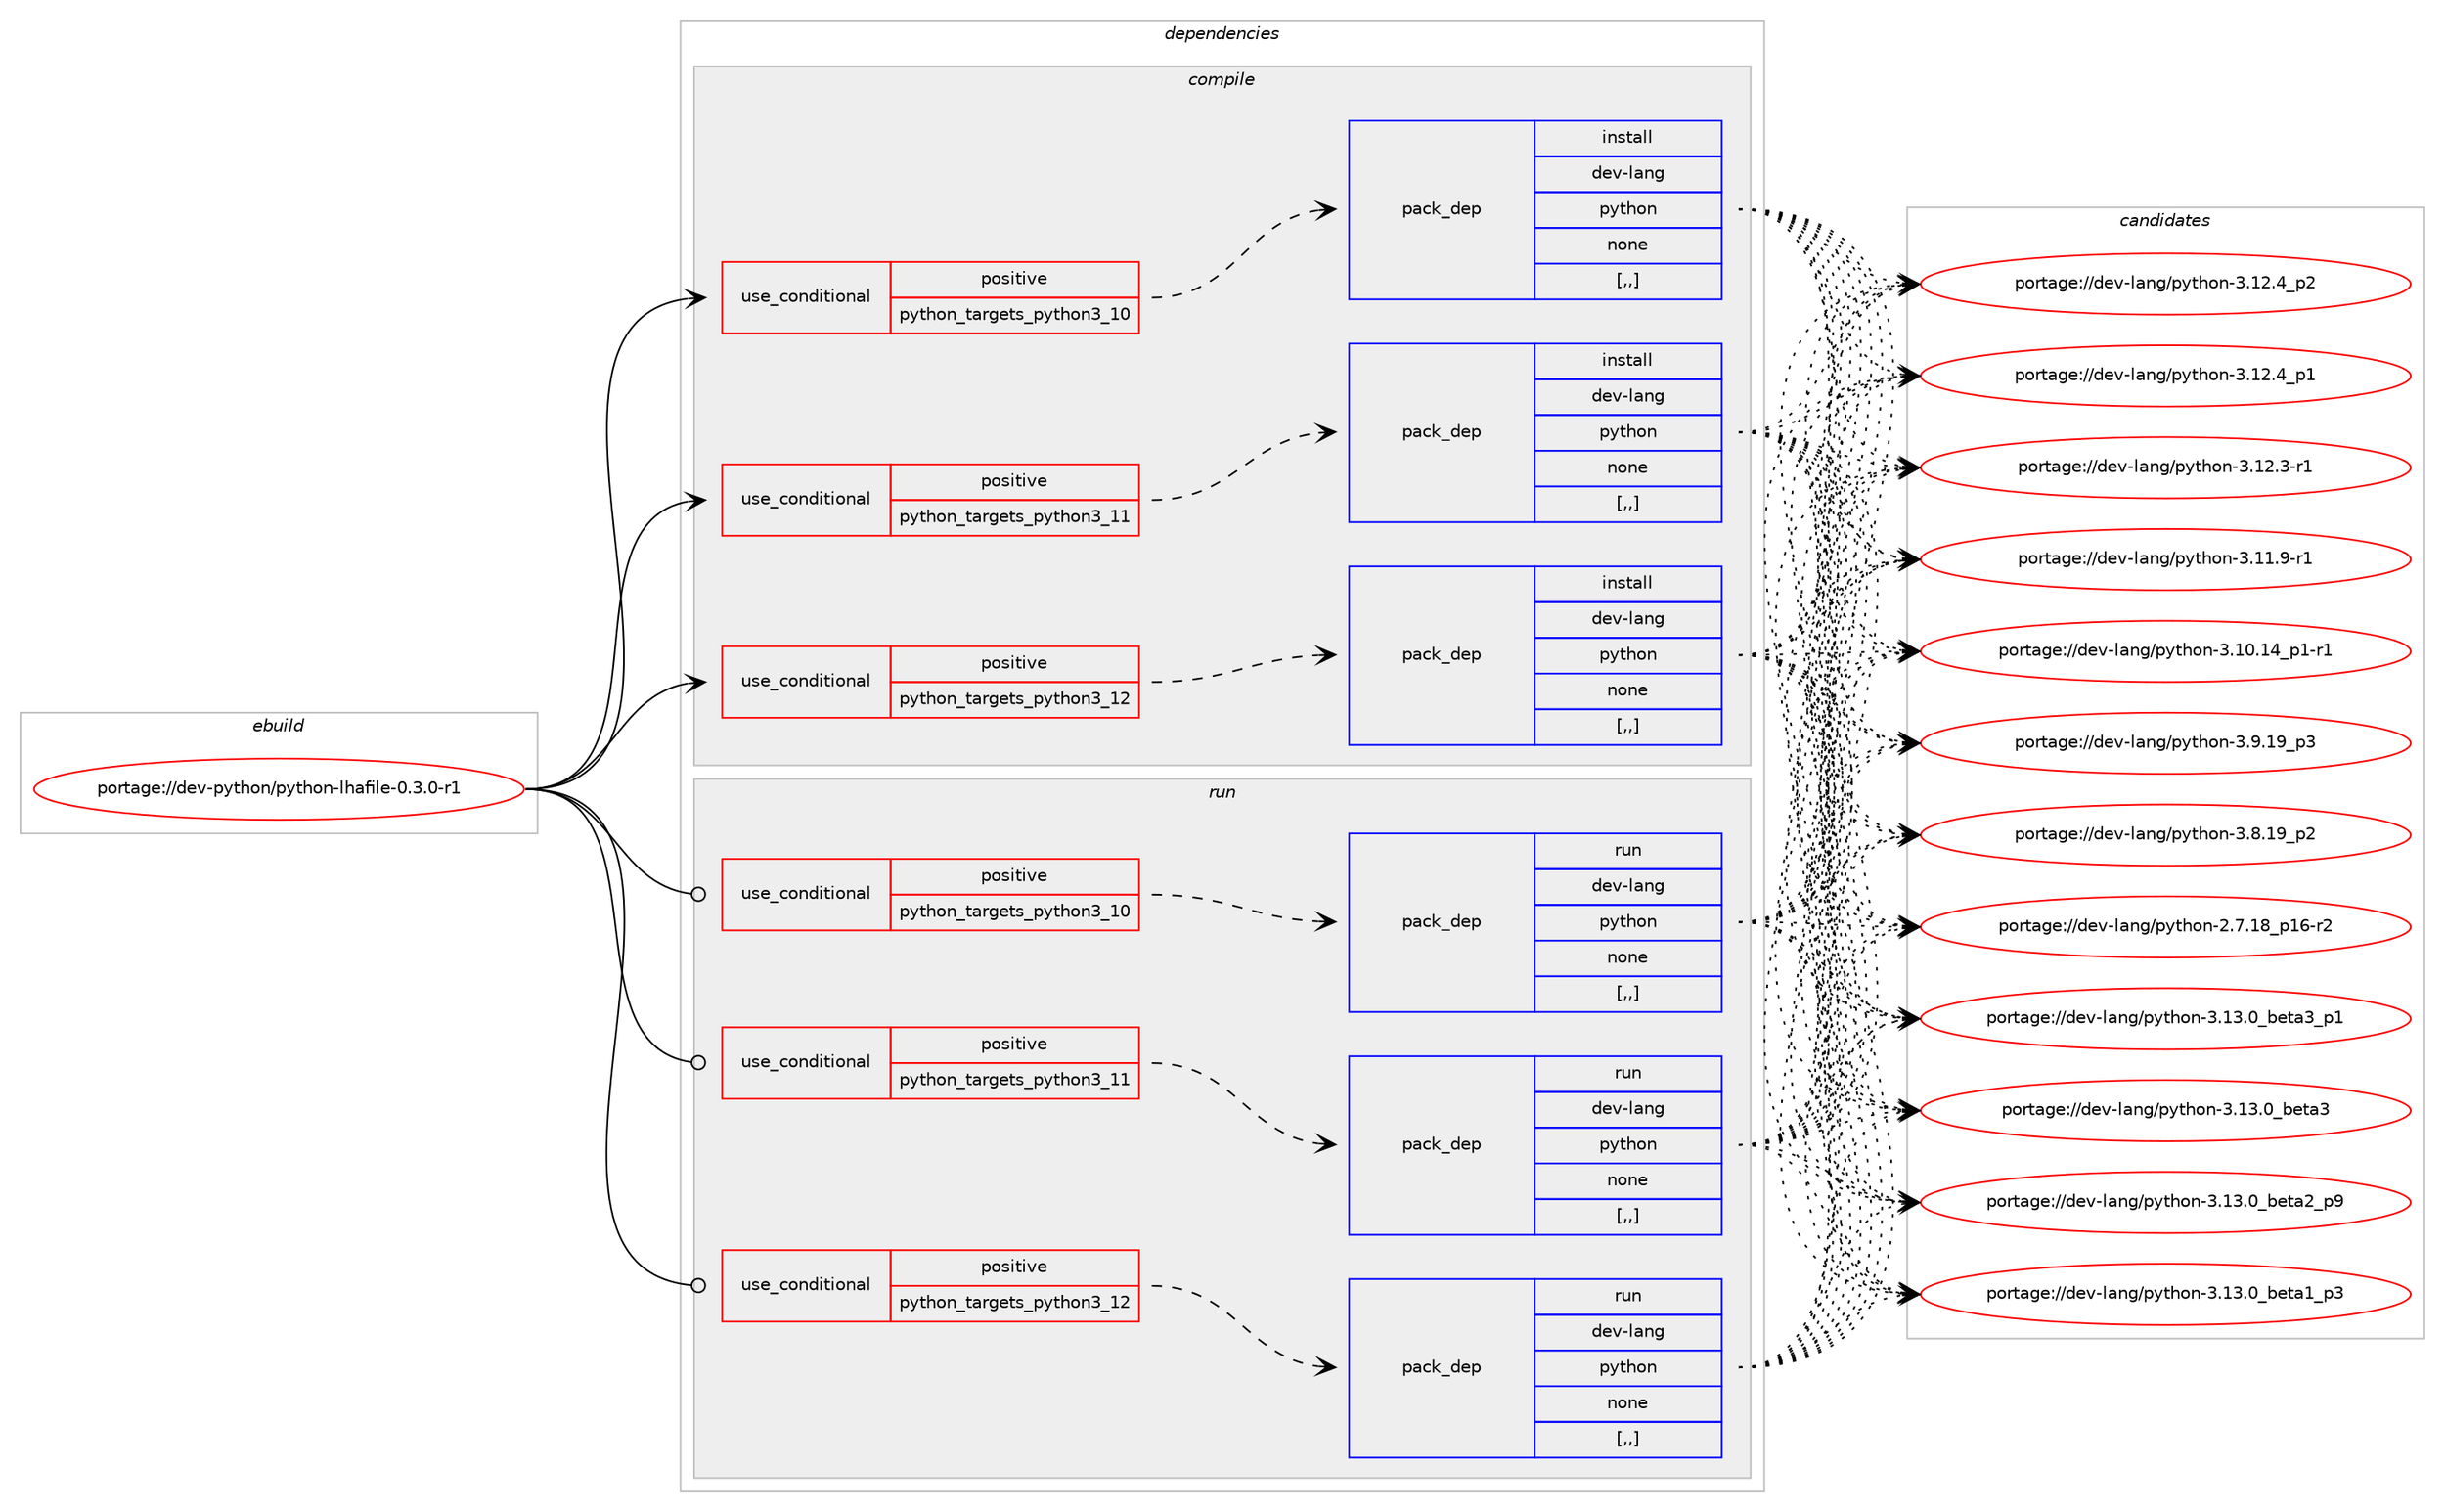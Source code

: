 digraph prolog {

# *************
# Graph options
# *************

newrank=true;
concentrate=true;
compound=true;
graph [rankdir=LR,fontname=Helvetica,fontsize=10,ranksep=1.5];#, ranksep=2.5, nodesep=0.2];
edge  [arrowhead=vee];
node  [fontname=Helvetica,fontsize=10];

# **********
# The ebuild
# **********

subgraph cluster_leftcol {
color=gray;
rank=same;
label=<<i>ebuild</i>>;
id [label="portage://dev-python/python-lhafile-0.3.0-r1", color=red, width=4, href="../dev-python/python-lhafile-0.3.0-r1.svg"];
}

# ****************
# The dependencies
# ****************

subgraph cluster_midcol {
color=gray;
label=<<i>dependencies</i>>;
subgraph cluster_compile {
fillcolor="#eeeeee";
style=filled;
label=<<i>compile</i>>;
subgraph cond37920 {
dependency159010 [label=<<TABLE BORDER="0" CELLBORDER="1" CELLSPACING="0" CELLPADDING="4"><TR><TD ROWSPAN="3" CELLPADDING="10">use_conditional</TD></TR><TR><TD>positive</TD></TR><TR><TD>python_targets_python3_10</TD></TR></TABLE>>, shape=none, color=red];
subgraph pack119832 {
dependency159011 [label=<<TABLE BORDER="0" CELLBORDER="1" CELLSPACING="0" CELLPADDING="4" WIDTH="220"><TR><TD ROWSPAN="6" CELLPADDING="30">pack_dep</TD></TR><TR><TD WIDTH="110">install</TD></TR><TR><TD>dev-lang</TD></TR><TR><TD>python</TD></TR><TR><TD>none</TD></TR><TR><TD>[,,]</TD></TR></TABLE>>, shape=none, color=blue];
}
dependency159010:e -> dependency159011:w [weight=20,style="dashed",arrowhead="vee"];
}
id:e -> dependency159010:w [weight=20,style="solid",arrowhead="vee"];
subgraph cond37921 {
dependency159012 [label=<<TABLE BORDER="0" CELLBORDER="1" CELLSPACING="0" CELLPADDING="4"><TR><TD ROWSPAN="3" CELLPADDING="10">use_conditional</TD></TR><TR><TD>positive</TD></TR><TR><TD>python_targets_python3_11</TD></TR></TABLE>>, shape=none, color=red];
subgraph pack119833 {
dependency159013 [label=<<TABLE BORDER="0" CELLBORDER="1" CELLSPACING="0" CELLPADDING="4" WIDTH="220"><TR><TD ROWSPAN="6" CELLPADDING="30">pack_dep</TD></TR><TR><TD WIDTH="110">install</TD></TR><TR><TD>dev-lang</TD></TR><TR><TD>python</TD></TR><TR><TD>none</TD></TR><TR><TD>[,,]</TD></TR></TABLE>>, shape=none, color=blue];
}
dependency159012:e -> dependency159013:w [weight=20,style="dashed",arrowhead="vee"];
}
id:e -> dependency159012:w [weight=20,style="solid",arrowhead="vee"];
subgraph cond37922 {
dependency159014 [label=<<TABLE BORDER="0" CELLBORDER="1" CELLSPACING="0" CELLPADDING="4"><TR><TD ROWSPAN="3" CELLPADDING="10">use_conditional</TD></TR><TR><TD>positive</TD></TR><TR><TD>python_targets_python3_12</TD></TR></TABLE>>, shape=none, color=red];
subgraph pack119834 {
dependency159015 [label=<<TABLE BORDER="0" CELLBORDER="1" CELLSPACING="0" CELLPADDING="4" WIDTH="220"><TR><TD ROWSPAN="6" CELLPADDING="30">pack_dep</TD></TR><TR><TD WIDTH="110">install</TD></TR><TR><TD>dev-lang</TD></TR><TR><TD>python</TD></TR><TR><TD>none</TD></TR><TR><TD>[,,]</TD></TR></TABLE>>, shape=none, color=blue];
}
dependency159014:e -> dependency159015:w [weight=20,style="dashed",arrowhead="vee"];
}
id:e -> dependency159014:w [weight=20,style="solid",arrowhead="vee"];
}
subgraph cluster_compileandrun {
fillcolor="#eeeeee";
style=filled;
label=<<i>compile and run</i>>;
}
subgraph cluster_run {
fillcolor="#eeeeee";
style=filled;
label=<<i>run</i>>;
subgraph cond37923 {
dependency159016 [label=<<TABLE BORDER="0" CELLBORDER="1" CELLSPACING="0" CELLPADDING="4"><TR><TD ROWSPAN="3" CELLPADDING="10">use_conditional</TD></TR><TR><TD>positive</TD></TR><TR><TD>python_targets_python3_10</TD></TR></TABLE>>, shape=none, color=red];
subgraph pack119835 {
dependency159017 [label=<<TABLE BORDER="0" CELLBORDER="1" CELLSPACING="0" CELLPADDING="4" WIDTH="220"><TR><TD ROWSPAN="6" CELLPADDING="30">pack_dep</TD></TR><TR><TD WIDTH="110">run</TD></TR><TR><TD>dev-lang</TD></TR><TR><TD>python</TD></TR><TR><TD>none</TD></TR><TR><TD>[,,]</TD></TR></TABLE>>, shape=none, color=blue];
}
dependency159016:e -> dependency159017:w [weight=20,style="dashed",arrowhead="vee"];
}
id:e -> dependency159016:w [weight=20,style="solid",arrowhead="odot"];
subgraph cond37924 {
dependency159018 [label=<<TABLE BORDER="0" CELLBORDER="1" CELLSPACING="0" CELLPADDING="4"><TR><TD ROWSPAN="3" CELLPADDING="10">use_conditional</TD></TR><TR><TD>positive</TD></TR><TR><TD>python_targets_python3_11</TD></TR></TABLE>>, shape=none, color=red];
subgraph pack119836 {
dependency159019 [label=<<TABLE BORDER="0" CELLBORDER="1" CELLSPACING="0" CELLPADDING="4" WIDTH="220"><TR><TD ROWSPAN="6" CELLPADDING="30">pack_dep</TD></TR><TR><TD WIDTH="110">run</TD></TR><TR><TD>dev-lang</TD></TR><TR><TD>python</TD></TR><TR><TD>none</TD></TR><TR><TD>[,,]</TD></TR></TABLE>>, shape=none, color=blue];
}
dependency159018:e -> dependency159019:w [weight=20,style="dashed",arrowhead="vee"];
}
id:e -> dependency159018:w [weight=20,style="solid",arrowhead="odot"];
subgraph cond37925 {
dependency159020 [label=<<TABLE BORDER="0" CELLBORDER="1" CELLSPACING="0" CELLPADDING="4"><TR><TD ROWSPAN="3" CELLPADDING="10">use_conditional</TD></TR><TR><TD>positive</TD></TR><TR><TD>python_targets_python3_12</TD></TR></TABLE>>, shape=none, color=red];
subgraph pack119837 {
dependency159021 [label=<<TABLE BORDER="0" CELLBORDER="1" CELLSPACING="0" CELLPADDING="4" WIDTH="220"><TR><TD ROWSPAN="6" CELLPADDING="30">pack_dep</TD></TR><TR><TD WIDTH="110">run</TD></TR><TR><TD>dev-lang</TD></TR><TR><TD>python</TD></TR><TR><TD>none</TD></TR><TR><TD>[,,]</TD></TR></TABLE>>, shape=none, color=blue];
}
dependency159020:e -> dependency159021:w [weight=20,style="dashed",arrowhead="vee"];
}
id:e -> dependency159020:w [weight=20,style="solid",arrowhead="odot"];
}
}

# **************
# The candidates
# **************

subgraph cluster_choices {
rank=same;
color=gray;
label=<<i>candidates</i>>;

subgraph choice119832 {
color=black;
nodesep=1;
choice10010111845108971101034711212111610411111045514649514648959810111697519511249 [label="portage://dev-lang/python-3.13.0_beta3_p1", color=red, width=4,href="../dev-lang/python-3.13.0_beta3_p1.svg"];
choice1001011184510897110103471121211161041111104551464951464895981011169751 [label="portage://dev-lang/python-3.13.0_beta3", color=red, width=4,href="../dev-lang/python-3.13.0_beta3.svg"];
choice10010111845108971101034711212111610411111045514649514648959810111697509511257 [label="portage://dev-lang/python-3.13.0_beta2_p9", color=red, width=4,href="../dev-lang/python-3.13.0_beta2_p9.svg"];
choice10010111845108971101034711212111610411111045514649514648959810111697499511251 [label="portage://dev-lang/python-3.13.0_beta1_p3", color=red, width=4,href="../dev-lang/python-3.13.0_beta1_p3.svg"];
choice100101118451089711010347112121116104111110455146495046529511250 [label="portage://dev-lang/python-3.12.4_p2", color=red, width=4,href="../dev-lang/python-3.12.4_p2.svg"];
choice100101118451089711010347112121116104111110455146495046529511249 [label="portage://dev-lang/python-3.12.4_p1", color=red, width=4,href="../dev-lang/python-3.12.4_p1.svg"];
choice100101118451089711010347112121116104111110455146495046514511449 [label="portage://dev-lang/python-3.12.3-r1", color=red, width=4,href="../dev-lang/python-3.12.3-r1.svg"];
choice100101118451089711010347112121116104111110455146494946574511449 [label="portage://dev-lang/python-3.11.9-r1", color=red, width=4,href="../dev-lang/python-3.11.9-r1.svg"];
choice100101118451089711010347112121116104111110455146494846495295112494511449 [label="portage://dev-lang/python-3.10.14_p1-r1", color=red, width=4,href="../dev-lang/python-3.10.14_p1-r1.svg"];
choice100101118451089711010347112121116104111110455146574649579511251 [label="portage://dev-lang/python-3.9.19_p3", color=red, width=4,href="../dev-lang/python-3.9.19_p3.svg"];
choice100101118451089711010347112121116104111110455146564649579511250 [label="portage://dev-lang/python-3.8.19_p2", color=red, width=4,href="../dev-lang/python-3.8.19_p2.svg"];
choice100101118451089711010347112121116104111110455046554649569511249544511450 [label="portage://dev-lang/python-2.7.18_p16-r2", color=red, width=4,href="../dev-lang/python-2.7.18_p16-r2.svg"];
dependency159011:e -> choice10010111845108971101034711212111610411111045514649514648959810111697519511249:w [style=dotted,weight="100"];
dependency159011:e -> choice1001011184510897110103471121211161041111104551464951464895981011169751:w [style=dotted,weight="100"];
dependency159011:e -> choice10010111845108971101034711212111610411111045514649514648959810111697509511257:w [style=dotted,weight="100"];
dependency159011:e -> choice10010111845108971101034711212111610411111045514649514648959810111697499511251:w [style=dotted,weight="100"];
dependency159011:e -> choice100101118451089711010347112121116104111110455146495046529511250:w [style=dotted,weight="100"];
dependency159011:e -> choice100101118451089711010347112121116104111110455146495046529511249:w [style=dotted,weight="100"];
dependency159011:e -> choice100101118451089711010347112121116104111110455146495046514511449:w [style=dotted,weight="100"];
dependency159011:e -> choice100101118451089711010347112121116104111110455146494946574511449:w [style=dotted,weight="100"];
dependency159011:e -> choice100101118451089711010347112121116104111110455146494846495295112494511449:w [style=dotted,weight="100"];
dependency159011:e -> choice100101118451089711010347112121116104111110455146574649579511251:w [style=dotted,weight="100"];
dependency159011:e -> choice100101118451089711010347112121116104111110455146564649579511250:w [style=dotted,weight="100"];
dependency159011:e -> choice100101118451089711010347112121116104111110455046554649569511249544511450:w [style=dotted,weight="100"];
}
subgraph choice119833 {
color=black;
nodesep=1;
choice10010111845108971101034711212111610411111045514649514648959810111697519511249 [label="portage://dev-lang/python-3.13.0_beta3_p1", color=red, width=4,href="../dev-lang/python-3.13.0_beta3_p1.svg"];
choice1001011184510897110103471121211161041111104551464951464895981011169751 [label="portage://dev-lang/python-3.13.0_beta3", color=red, width=4,href="../dev-lang/python-3.13.0_beta3.svg"];
choice10010111845108971101034711212111610411111045514649514648959810111697509511257 [label="portage://dev-lang/python-3.13.0_beta2_p9", color=red, width=4,href="../dev-lang/python-3.13.0_beta2_p9.svg"];
choice10010111845108971101034711212111610411111045514649514648959810111697499511251 [label="portage://dev-lang/python-3.13.0_beta1_p3", color=red, width=4,href="../dev-lang/python-3.13.0_beta1_p3.svg"];
choice100101118451089711010347112121116104111110455146495046529511250 [label="portage://dev-lang/python-3.12.4_p2", color=red, width=4,href="../dev-lang/python-3.12.4_p2.svg"];
choice100101118451089711010347112121116104111110455146495046529511249 [label="portage://dev-lang/python-3.12.4_p1", color=red, width=4,href="../dev-lang/python-3.12.4_p1.svg"];
choice100101118451089711010347112121116104111110455146495046514511449 [label="portage://dev-lang/python-3.12.3-r1", color=red, width=4,href="../dev-lang/python-3.12.3-r1.svg"];
choice100101118451089711010347112121116104111110455146494946574511449 [label="portage://dev-lang/python-3.11.9-r1", color=red, width=4,href="../dev-lang/python-3.11.9-r1.svg"];
choice100101118451089711010347112121116104111110455146494846495295112494511449 [label="portage://dev-lang/python-3.10.14_p1-r1", color=red, width=4,href="../dev-lang/python-3.10.14_p1-r1.svg"];
choice100101118451089711010347112121116104111110455146574649579511251 [label="portage://dev-lang/python-3.9.19_p3", color=red, width=4,href="../dev-lang/python-3.9.19_p3.svg"];
choice100101118451089711010347112121116104111110455146564649579511250 [label="portage://dev-lang/python-3.8.19_p2", color=red, width=4,href="../dev-lang/python-3.8.19_p2.svg"];
choice100101118451089711010347112121116104111110455046554649569511249544511450 [label="portage://dev-lang/python-2.7.18_p16-r2", color=red, width=4,href="../dev-lang/python-2.7.18_p16-r2.svg"];
dependency159013:e -> choice10010111845108971101034711212111610411111045514649514648959810111697519511249:w [style=dotted,weight="100"];
dependency159013:e -> choice1001011184510897110103471121211161041111104551464951464895981011169751:w [style=dotted,weight="100"];
dependency159013:e -> choice10010111845108971101034711212111610411111045514649514648959810111697509511257:w [style=dotted,weight="100"];
dependency159013:e -> choice10010111845108971101034711212111610411111045514649514648959810111697499511251:w [style=dotted,weight="100"];
dependency159013:e -> choice100101118451089711010347112121116104111110455146495046529511250:w [style=dotted,weight="100"];
dependency159013:e -> choice100101118451089711010347112121116104111110455146495046529511249:w [style=dotted,weight="100"];
dependency159013:e -> choice100101118451089711010347112121116104111110455146495046514511449:w [style=dotted,weight="100"];
dependency159013:e -> choice100101118451089711010347112121116104111110455146494946574511449:w [style=dotted,weight="100"];
dependency159013:e -> choice100101118451089711010347112121116104111110455146494846495295112494511449:w [style=dotted,weight="100"];
dependency159013:e -> choice100101118451089711010347112121116104111110455146574649579511251:w [style=dotted,weight="100"];
dependency159013:e -> choice100101118451089711010347112121116104111110455146564649579511250:w [style=dotted,weight="100"];
dependency159013:e -> choice100101118451089711010347112121116104111110455046554649569511249544511450:w [style=dotted,weight="100"];
}
subgraph choice119834 {
color=black;
nodesep=1;
choice10010111845108971101034711212111610411111045514649514648959810111697519511249 [label="portage://dev-lang/python-3.13.0_beta3_p1", color=red, width=4,href="../dev-lang/python-3.13.0_beta3_p1.svg"];
choice1001011184510897110103471121211161041111104551464951464895981011169751 [label="portage://dev-lang/python-3.13.0_beta3", color=red, width=4,href="../dev-lang/python-3.13.0_beta3.svg"];
choice10010111845108971101034711212111610411111045514649514648959810111697509511257 [label="portage://dev-lang/python-3.13.0_beta2_p9", color=red, width=4,href="../dev-lang/python-3.13.0_beta2_p9.svg"];
choice10010111845108971101034711212111610411111045514649514648959810111697499511251 [label="portage://dev-lang/python-3.13.0_beta1_p3", color=red, width=4,href="../dev-lang/python-3.13.0_beta1_p3.svg"];
choice100101118451089711010347112121116104111110455146495046529511250 [label="portage://dev-lang/python-3.12.4_p2", color=red, width=4,href="../dev-lang/python-3.12.4_p2.svg"];
choice100101118451089711010347112121116104111110455146495046529511249 [label="portage://dev-lang/python-3.12.4_p1", color=red, width=4,href="../dev-lang/python-3.12.4_p1.svg"];
choice100101118451089711010347112121116104111110455146495046514511449 [label="portage://dev-lang/python-3.12.3-r1", color=red, width=4,href="../dev-lang/python-3.12.3-r1.svg"];
choice100101118451089711010347112121116104111110455146494946574511449 [label="portage://dev-lang/python-3.11.9-r1", color=red, width=4,href="../dev-lang/python-3.11.9-r1.svg"];
choice100101118451089711010347112121116104111110455146494846495295112494511449 [label="portage://dev-lang/python-3.10.14_p1-r1", color=red, width=4,href="../dev-lang/python-3.10.14_p1-r1.svg"];
choice100101118451089711010347112121116104111110455146574649579511251 [label="portage://dev-lang/python-3.9.19_p3", color=red, width=4,href="../dev-lang/python-3.9.19_p3.svg"];
choice100101118451089711010347112121116104111110455146564649579511250 [label="portage://dev-lang/python-3.8.19_p2", color=red, width=4,href="../dev-lang/python-3.8.19_p2.svg"];
choice100101118451089711010347112121116104111110455046554649569511249544511450 [label="portage://dev-lang/python-2.7.18_p16-r2", color=red, width=4,href="../dev-lang/python-2.7.18_p16-r2.svg"];
dependency159015:e -> choice10010111845108971101034711212111610411111045514649514648959810111697519511249:w [style=dotted,weight="100"];
dependency159015:e -> choice1001011184510897110103471121211161041111104551464951464895981011169751:w [style=dotted,weight="100"];
dependency159015:e -> choice10010111845108971101034711212111610411111045514649514648959810111697509511257:w [style=dotted,weight="100"];
dependency159015:e -> choice10010111845108971101034711212111610411111045514649514648959810111697499511251:w [style=dotted,weight="100"];
dependency159015:e -> choice100101118451089711010347112121116104111110455146495046529511250:w [style=dotted,weight="100"];
dependency159015:e -> choice100101118451089711010347112121116104111110455146495046529511249:w [style=dotted,weight="100"];
dependency159015:e -> choice100101118451089711010347112121116104111110455146495046514511449:w [style=dotted,weight="100"];
dependency159015:e -> choice100101118451089711010347112121116104111110455146494946574511449:w [style=dotted,weight="100"];
dependency159015:e -> choice100101118451089711010347112121116104111110455146494846495295112494511449:w [style=dotted,weight="100"];
dependency159015:e -> choice100101118451089711010347112121116104111110455146574649579511251:w [style=dotted,weight="100"];
dependency159015:e -> choice100101118451089711010347112121116104111110455146564649579511250:w [style=dotted,weight="100"];
dependency159015:e -> choice100101118451089711010347112121116104111110455046554649569511249544511450:w [style=dotted,weight="100"];
}
subgraph choice119835 {
color=black;
nodesep=1;
choice10010111845108971101034711212111610411111045514649514648959810111697519511249 [label="portage://dev-lang/python-3.13.0_beta3_p1", color=red, width=4,href="../dev-lang/python-3.13.0_beta3_p1.svg"];
choice1001011184510897110103471121211161041111104551464951464895981011169751 [label="portage://dev-lang/python-3.13.0_beta3", color=red, width=4,href="../dev-lang/python-3.13.0_beta3.svg"];
choice10010111845108971101034711212111610411111045514649514648959810111697509511257 [label="portage://dev-lang/python-3.13.0_beta2_p9", color=red, width=4,href="../dev-lang/python-3.13.0_beta2_p9.svg"];
choice10010111845108971101034711212111610411111045514649514648959810111697499511251 [label="portage://dev-lang/python-3.13.0_beta1_p3", color=red, width=4,href="../dev-lang/python-3.13.0_beta1_p3.svg"];
choice100101118451089711010347112121116104111110455146495046529511250 [label="portage://dev-lang/python-3.12.4_p2", color=red, width=4,href="../dev-lang/python-3.12.4_p2.svg"];
choice100101118451089711010347112121116104111110455146495046529511249 [label="portage://dev-lang/python-3.12.4_p1", color=red, width=4,href="../dev-lang/python-3.12.4_p1.svg"];
choice100101118451089711010347112121116104111110455146495046514511449 [label="portage://dev-lang/python-3.12.3-r1", color=red, width=4,href="../dev-lang/python-3.12.3-r1.svg"];
choice100101118451089711010347112121116104111110455146494946574511449 [label="portage://dev-lang/python-3.11.9-r1", color=red, width=4,href="../dev-lang/python-3.11.9-r1.svg"];
choice100101118451089711010347112121116104111110455146494846495295112494511449 [label="portage://dev-lang/python-3.10.14_p1-r1", color=red, width=4,href="../dev-lang/python-3.10.14_p1-r1.svg"];
choice100101118451089711010347112121116104111110455146574649579511251 [label="portage://dev-lang/python-3.9.19_p3", color=red, width=4,href="../dev-lang/python-3.9.19_p3.svg"];
choice100101118451089711010347112121116104111110455146564649579511250 [label="portage://dev-lang/python-3.8.19_p2", color=red, width=4,href="../dev-lang/python-3.8.19_p2.svg"];
choice100101118451089711010347112121116104111110455046554649569511249544511450 [label="portage://dev-lang/python-2.7.18_p16-r2", color=red, width=4,href="../dev-lang/python-2.7.18_p16-r2.svg"];
dependency159017:e -> choice10010111845108971101034711212111610411111045514649514648959810111697519511249:w [style=dotted,weight="100"];
dependency159017:e -> choice1001011184510897110103471121211161041111104551464951464895981011169751:w [style=dotted,weight="100"];
dependency159017:e -> choice10010111845108971101034711212111610411111045514649514648959810111697509511257:w [style=dotted,weight="100"];
dependency159017:e -> choice10010111845108971101034711212111610411111045514649514648959810111697499511251:w [style=dotted,weight="100"];
dependency159017:e -> choice100101118451089711010347112121116104111110455146495046529511250:w [style=dotted,weight="100"];
dependency159017:e -> choice100101118451089711010347112121116104111110455146495046529511249:w [style=dotted,weight="100"];
dependency159017:e -> choice100101118451089711010347112121116104111110455146495046514511449:w [style=dotted,weight="100"];
dependency159017:e -> choice100101118451089711010347112121116104111110455146494946574511449:w [style=dotted,weight="100"];
dependency159017:e -> choice100101118451089711010347112121116104111110455146494846495295112494511449:w [style=dotted,weight="100"];
dependency159017:e -> choice100101118451089711010347112121116104111110455146574649579511251:w [style=dotted,weight="100"];
dependency159017:e -> choice100101118451089711010347112121116104111110455146564649579511250:w [style=dotted,weight="100"];
dependency159017:e -> choice100101118451089711010347112121116104111110455046554649569511249544511450:w [style=dotted,weight="100"];
}
subgraph choice119836 {
color=black;
nodesep=1;
choice10010111845108971101034711212111610411111045514649514648959810111697519511249 [label="portage://dev-lang/python-3.13.0_beta3_p1", color=red, width=4,href="../dev-lang/python-3.13.0_beta3_p1.svg"];
choice1001011184510897110103471121211161041111104551464951464895981011169751 [label="portage://dev-lang/python-3.13.0_beta3", color=red, width=4,href="../dev-lang/python-3.13.0_beta3.svg"];
choice10010111845108971101034711212111610411111045514649514648959810111697509511257 [label="portage://dev-lang/python-3.13.0_beta2_p9", color=red, width=4,href="../dev-lang/python-3.13.0_beta2_p9.svg"];
choice10010111845108971101034711212111610411111045514649514648959810111697499511251 [label="portage://dev-lang/python-3.13.0_beta1_p3", color=red, width=4,href="../dev-lang/python-3.13.0_beta1_p3.svg"];
choice100101118451089711010347112121116104111110455146495046529511250 [label="portage://dev-lang/python-3.12.4_p2", color=red, width=4,href="../dev-lang/python-3.12.4_p2.svg"];
choice100101118451089711010347112121116104111110455146495046529511249 [label="portage://dev-lang/python-3.12.4_p1", color=red, width=4,href="../dev-lang/python-3.12.4_p1.svg"];
choice100101118451089711010347112121116104111110455146495046514511449 [label="portage://dev-lang/python-3.12.3-r1", color=red, width=4,href="../dev-lang/python-3.12.3-r1.svg"];
choice100101118451089711010347112121116104111110455146494946574511449 [label="portage://dev-lang/python-3.11.9-r1", color=red, width=4,href="../dev-lang/python-3.11.9-r1.svg"];
choice100101118451089711010347112121116104111110455146494846495295112494511449 [label="portage://dev-lang/python-3.10.14_p1-r1", color=red, width=4,href="../dev-lang/python-3.10.14_p1-r1.svg"];
choice100101118451089711010347112121116104111110455146574649579511251 [label="portage://dev-lang/python-3.9.19_p3", color=red, width=4,href="../dev-lang/python-3.9.19_p3.svg"];
choice100101118451089711010347112121116104111110455146564649579511250 [label="portage://dev-lang/python-3.8.19_p2", color=red, width=4,href="../dev-lang/python-3.8.19_p2.svg"];
choice100101118451089711010347112121116104111110455046554649569511249544511450 [label="portage://dev-lang/python-2.7.18_p16-r2", color=red, width=4,href="../dev-lang/python-2.7.18_p16-r2.svg"];
dependency159019:e -> choice10010111845108971101034711212111610411111045514649514648959810111697519511249:w [style=dotted,weight="100"];
dependency159019:e -> choice1001011184510897110103471121211161041111104551464951464895981011169751:w [style=dotted,weight="100"];
dependency159019:e -> choice10010111845108971101034711212111610411111045514649514648959810111697509511257:w [style=dotted,weight="100"];
dependency159019:e -> choice10010111845108971101034711212111610411111045514649514648959810111697499511251:w [style=dotted,weight="100"];
dependency159019:e -> choice100101118451089711010347112121116104111110455146495046529511250:w [style=dotted,weight="100"];
dependency159019:e -> choice100101118451089711010347112121116104111110455146495046529511249:w [style=dotted,weight="100"];
dependency159019:e -> choice100101118451089711010347112121116104111110455146495046514511449:w [style=dotted,weight="100"];
dependency159019:e -> choice100101118451089711010347112121116104111110455146494946574511449:w [style=dotted,weight="100"];
dependency159019:e -> choice100101118451089711010347112121116104111110455146494846495295112494511449:w [style=dotted,weight="100"];
dependency159019:e -> choice100101118451089711010347112121116104111110455146574649579511251:w [style=dotted,weight="100"];
dependency159019:e -> choice100101118451089711010347112121116104111110455146564649579511250:w [style=dotted,weight="100"];
dependency159019:e -> choice100101118451089711010347112121116104111110455046554649569511249544511450:w [style=dotted,weight="100"];
}
subgraph choice119837 {
color=black;
nodesep=1;
choice10010111845108971101034711212111610411111045514649514648959810111697519511249 [label="portage://dev-lang/python-3.13.0_beta3_p1", color=red, width=4,href="../dev-lang/python-3.13.0_beta3_p1.svg"];
choice1001011184510897110103471121211161041111104551464951464895981011169751 [label="portage://dev-lang/python-3.13.0_beta3", color=red, width=4,href="../dev-lang/python-3.13.0_beta3.svg"];
choice10010111845108971101034711212111610411111045514649514648959810111697509511257 [label="portage://dev-lang/python-3.13.0_beta2_p9", color=red, width=4,href="../dev-lang/python-3.13.0_beta2_p9.svg"];
choice10010111845108971101034711212111610411111045514649514648959810111697499511251 [label="portage://dev-lang/python-3.13.0_beta1_p3", color=red, width=4,href="../dev-lang/python-3.13.0_beta1_p3.svg"];
choice100101118451089711010347112121116104111110455146495046529511250 [label="portage://dev-lang/python-3.12.4_p2", color=red, width=4,href="../dev-lang/python-3.12.4_p2.svg"];
choice100101118451089711010347112121116104111110455146495046529511249 [label="portage://dev-lang/python-3.12.4_p1", color=red, width=4,href="../dev-lang/python-3.12.4_p1.svg"];
choice100101118451089711010347112121116104111110455146495046514511449 [label="portage://dev-lang/python-3.12.3-r1", color=red, width=4,href="../dev-lang/python-3.12.3-r1.svg"];
choice100101118451089711010347112121116104111110455146494946574511449 [label="portage://dev-lang/python-3.11.9-r1", color=red, width=4,href="../dev-lang/python-3.11.9-r1.svg"];
choice100101118451089711010347112121116104111110455146494846495295112494511449 [label="portage://dev-lang/python-3.10.14_p1-r1", color=red, width=4,href="../dev-lang/python-3.10.14_p1-r1.svg"];
choice100101118451089711010347112121116104111110455146574649579511251 [label="portage://dev-lang/python-3.9.19_p3", color=red, width=4,href="../dev-lang/python-3.9.19_p3.svg"];
choice100101118451089711010347112121116104111110455146564649579511250 [label="portage://dev-lang/python-3.8.19_p2", color=red, width=4,href="../dev-lang/python-3.8.19_p2.svg"];
choice100101118451089711010347112121116104111110455046554649569511249544511450 [label="portage://dev-lang/python-2.7.18_p16-r2", color=red, width=4,href="../dev-lang/python-2.7.18_p16-r2.svg"];
dependency159021:e -> choice10010111845108971101034711212111610411111045514649514648959810111697519511249:w [style=dotted,weight="100"];
dependency159021:e -> choice1001011184510897110103471121211161041111104551464951464895981011169751:w [style=dotted,weight="100"];
dependency159021:e -> choice10010111845108971101034711212111610411111045514649514648959810111697509511257:w [style=dotted,weight="100"];
dependency159021:e -> choice10010111845108971101034711212111610411111045514649514648959810111697499511251:w [style=dotted,weight="100"];
dependency159021:e -> choice100101118451089711010347112121116104111110455146495046529511250:w [style=dotted,weight="100"];
dependency159021:e -> choice100101118451089711010347112121116104111110455146495046529511249:w [style=dotted,weight="100"];
dependency159021:e -> choice100101118451089711010347112121116104111110455146495046514511449:w [style=dotted,weight="100"];
dependency159021:e -> choice100101118451089711010347112121116104111110455146494946574511449:w [style=dotted,weight="100"];
dependency159021:e -> choice100101118451089711010347112121116104111110455146494846495295112494511449:w [style=dotted,weight="100"];
dependency159021:e -> choice100101118451089711010347112121116104111110455146574649579511251:w [style=dotted,weight="100"];
dependency159021:e -> choice100101118451089711010347112121116104111110455146564649579511250:w [style=dotted,weight="100"];
dependency159021:e -> choice100101118451089711010347112121116104111110455046554649569511249544511450:w [style=dotted,weight="100"];
}
}

}
